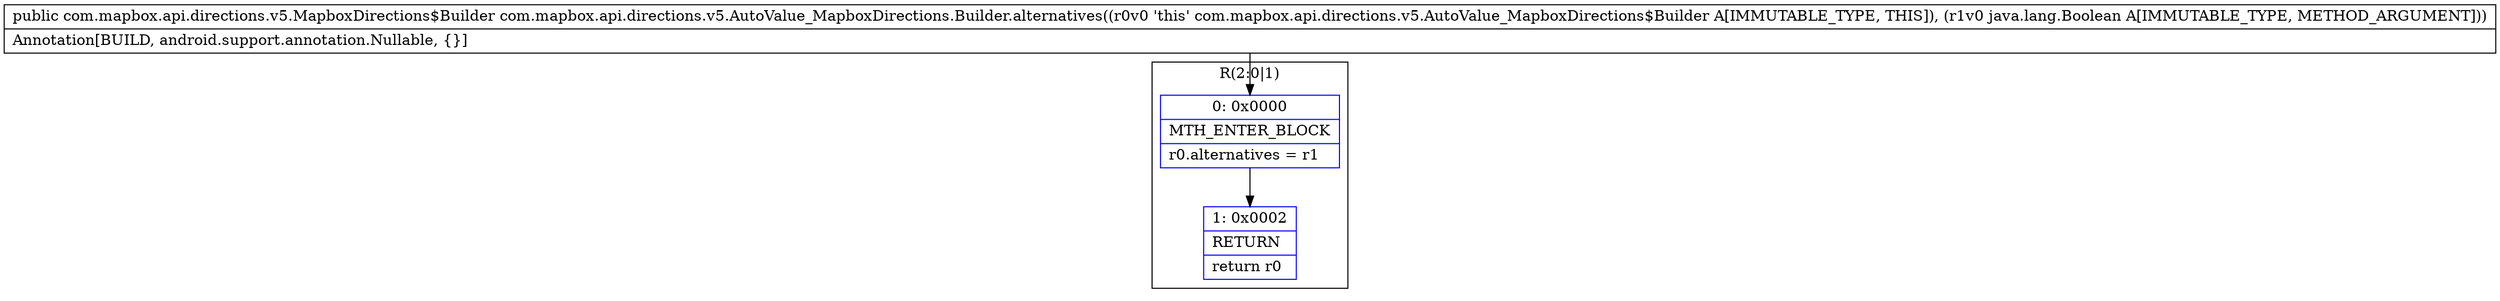 digraph "CFG forcom.mapbox.api.directions.v5.AutoValue_MapboxDirections.Builder.alternatives(Ljava\/lang\/Boolean;)Lcom\/mapbox\/api\/directions\/v5\/MapboxDirections$Builder;" {
subgraph cluster_Region_1638125666 {
label = "R(2:0|1)";
node [shape=record,color=blue];
Node_0 [shape=record,label="{0\:\ 0x0000|MTH_ENTER_BLOCK\l|r0.alternatives = r1\l}"];
Node_1 [shape=record,label="{1\:\ 0x0002|RETURN\l|return r0\l}"];
}
MethodNode[shape=record,label="{public com.mapbox.api.directions.v5.MapboxDirections$Builder com.mapbox.api.directions.v5.AutoValue_MapboxDirections.Builder.alternatives((r0v0 'this' com.mapbox.api.directions.v5.AutoValue_MapboxDirections$Builder A[IMMUTABLE_TYPE, THIS]), (r1v0 java.lang.Boolean A[IMMUTABLE_TYPE, METHOD_ARGUMENT]))  | Annotation[BUILD, android.support.annotation.Nullable, \{\}]\l}"];
MethodNode -> Node_0;
Node_0 -> Node_1;
}

